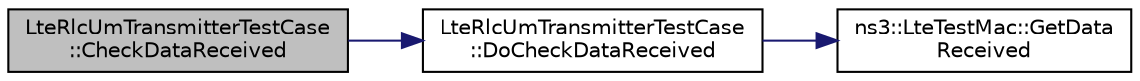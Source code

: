 digraph "LteRlcUmTransmitterTestCase::CheckDataReceived"
{
 // LATEX_PDF_SIZE
  edge [fontname="Helvetica",fontsize="10",labelfontname="Helvetica",labelfontsize="10"];
  node [fontname="Helvetica",fontsize="10",shape=record];
  rankdir="LR";
  Node1 [label="LteRlcUmTransmitterTestCase\l::CheckDataReceived",height=0.2,width=0.4,color="black", fillcolor="grey75", style="filled", fontcolor="black",tooltip="Check data received function."];
  Node1 -> Node2 [color="midnightblue",fontsize="10",style="solid",fontname="Helvetica"];
  Node2 [label="LteRlcUmTransmitterTestCase\l::DoCheckDataReceived",height=0.2,width=0.4,color="black", fillcolor="white", style="filled",URL="$class_lte_rlc_um_transmitter_test_case.html#aa40e74c1f2d37a363cb37a5b90fcf3ac",tooltip="Check data received function."];
  Node2 -> Node3 [color="midnightblue",fontsize="10",style="solid",fontname="Helvetica"];
  Node3 [label="ns3::LteTestMac::GetData\lReceived",height=0.2,width=0.4,color="black", fillcolor="white", style="filled",URL="$classns3_1_1_lte_test_mac.html#addac02f6d62857aa9c75acaa46e4b0c3",tooltip="Get data received function."];
}
